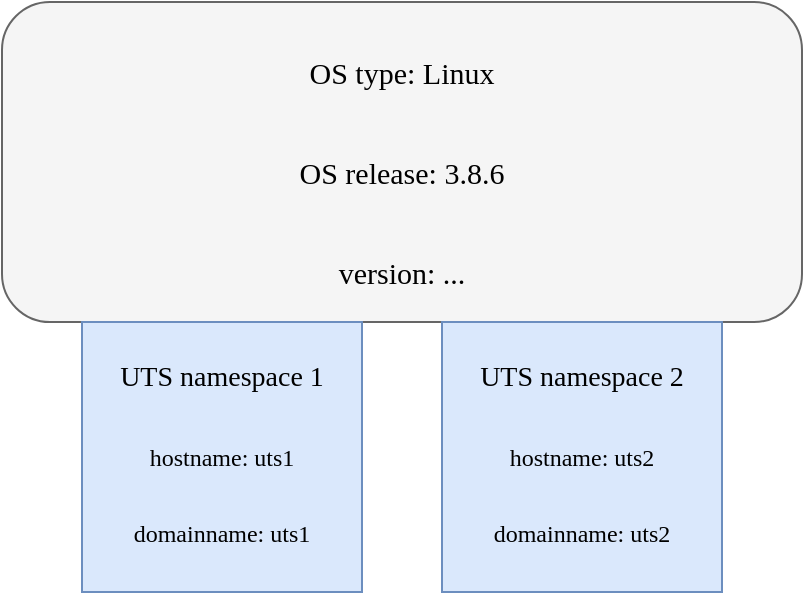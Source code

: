 <mxfile version="21.0.2" type="device"><diagram name="Page-1" id="bdei170C9wT63py-QOR4"><mxGraphModel dx="909" dy="585" grid="1" gridSize="10" guides="1" tooltips="1" connect="1" arrows="1" fold="1" page="1" pageScale="1" pageWidth="850" pageHeight="1100" math="0" shadow="0"><root><mxCell id="0"/><mxCell id="1" parent="0"/><mxCell id="7NmOG4Q-tfbrPwd1Z8_s-1" value="" style="rounded=1;whiteSpace=wrap;html=1;fillColor=#f5f5f5;strokeColor=#666666;fontColor=#333333;" vertex="1" parent="1"><mxGeometry x="60" y="160" width="400" height="160" as="geometry"/></mxCell><mxCell id="7NmOG4Q-tfbrPwd1Z8_s-2" value="OS type: Linux" style="text;html=1;strokeColor=none;fillColor=none;align=center;verticalAlign=middle;whiteSpace=wrap;rounded=0;fontSize=15;fontFamily=Comic Sans MS;" vertex="1" parent="1"><mxGeometry x="160" y="180" width="200" height="30" as="geometry"/></mxCell><mxCell id="7NmOG4Q-tfbrPwd1Z8_s-3" value="OS release: 3.8.6" style="text;html=1;strokeColor=none;fillColor=none;align=center;verticalAlign=middle;whiteSpace=wrap;rounded=0;fontSize=15;fontFamily=Comic Sans MS;" vertex="1" parent="1"><mxGeometry x="160" y="230" width="200" height="30" as="geometry"/></mxCell><mxCell id="7NmOG4Q-tfbrPwd1Z8_s-4" value="version: ..." style="text;html=1;strokeColor=none;fillColor=none;align=center;verticalAlign=middle;whiteSpace=wrap;rounded=0;fontSize=15;fontFamily=Comic Sans MS;" vertex="1" parent="1"><mxGeometry x="160" y="280" width="200" height="30" as="geometry"/></mxCell><mxCell id="7NmOG4Q-tfbrPwd1Z8_s-5" value="" style="rounded=0;whiteSpace=wrap;html=1;fillColor=#dae8fc;strokeColor=#6c8ebf;" vertex="1" parent="1"><mxGeometry x="100" y="320" width="140" height="135" as="geometry"/></mxCell><mxCell id="7NmOG4Q-tfbrPwd1Z8_s-7" value="hostname: uts1" style="text;html=1;strokeColor=none;fillColor=none;align=center;verticalAlign=middle;whiteSpace=wrap;rounded=0;fontFamily=Comic Sans MS;fontSize=12;" vertex="1" parent="1"><mxGeometry x="110" y="372.5" width="120" height="30" as="geometry"/></mxCell><mxCell id="7NmOG4Q-tfbrPwd1Z8_s-8" value="domainname: uts1" style="text;html=1;strokeColor=none;fillColor=none;align=center;verticalAlign=middle;whiteSpace=wrap;rounded=0;fontFamily=Comic Sans MS;fontSize=12;" vertex="1" parent="1"><mxGeometry x="110" y="411" width="120" height="30" as="geometry"/></mxCell><mxCell id="7NmOG4Q-tfbrPwd1Z8_s-9" value="UTS namespace 1" style="text;html=1;strokeColor=none;fillColor=none;align=center;verticalAlign=middle;whiteSpace=wrap;rounded=0;fontFamily=Comic Sans MS;fontSize=14;" vertex="1" parent="1"><mxGeometry x="110" y="332.5" width="120" height="30" as="geometry"/></mxCell><mxCell id="7NmOG4Q-tfbrPwd1Z8_s-14" value="" style="rounded=0;whiteSpace=wrap;html=1;fillColor=#dae8fc;strokeColor=#6c8ebf;" vertex="1" parent="1"><mxGeometry x="280" y="320" width="140" height="135" as="geometry"/></mxCell><mxCell id="7NmOG4Q-tfbrPwd1Z8_s-15" value="hostname: uts2" style="text;html=1;strokeColor=none;fillColor=none;align=center;verticalAlign=middle;whiteSpace=wrap;rounded=0;fontFamily=Comic Sans MS;fontSize=12;" vertex="1" parent="1"><mxGeometry x="290" y="372.5" width="120" height="30" as="geometry"/></mxCell><mxCell id="7NmOG4Q-tfbrPwd1Z8_s-16" value="domainname: uts2" style="text;html=1;strokeColor=none;fillColor=none;align=center;verticalAlign=middle;whiteSpace=wrap;rounded=0;fontFamily=Comic Sans MS;fontSize=12;" vertex="1" parent="1"><mxGeometry x="290" y="411" width="120" height="30" as="geometry"/></mxCell><mxCell id="7NmOG4Q-tfbrPwd1Z8_s-17" value="UTS namespace 2" style="text;html=1;strokeColor=none;fillColor=none;align=center;verticalAlign=middle;whiteSpace=wrap;rounded=0;fontFamily=Comic Sans MS;fontSize=14;" vertex="1" parent="1"><mxGeometry x="290" y="332.5" width="120" height="30" as="geometry"/></mxCell></root></mxGraphModel></diagram></mxfile>